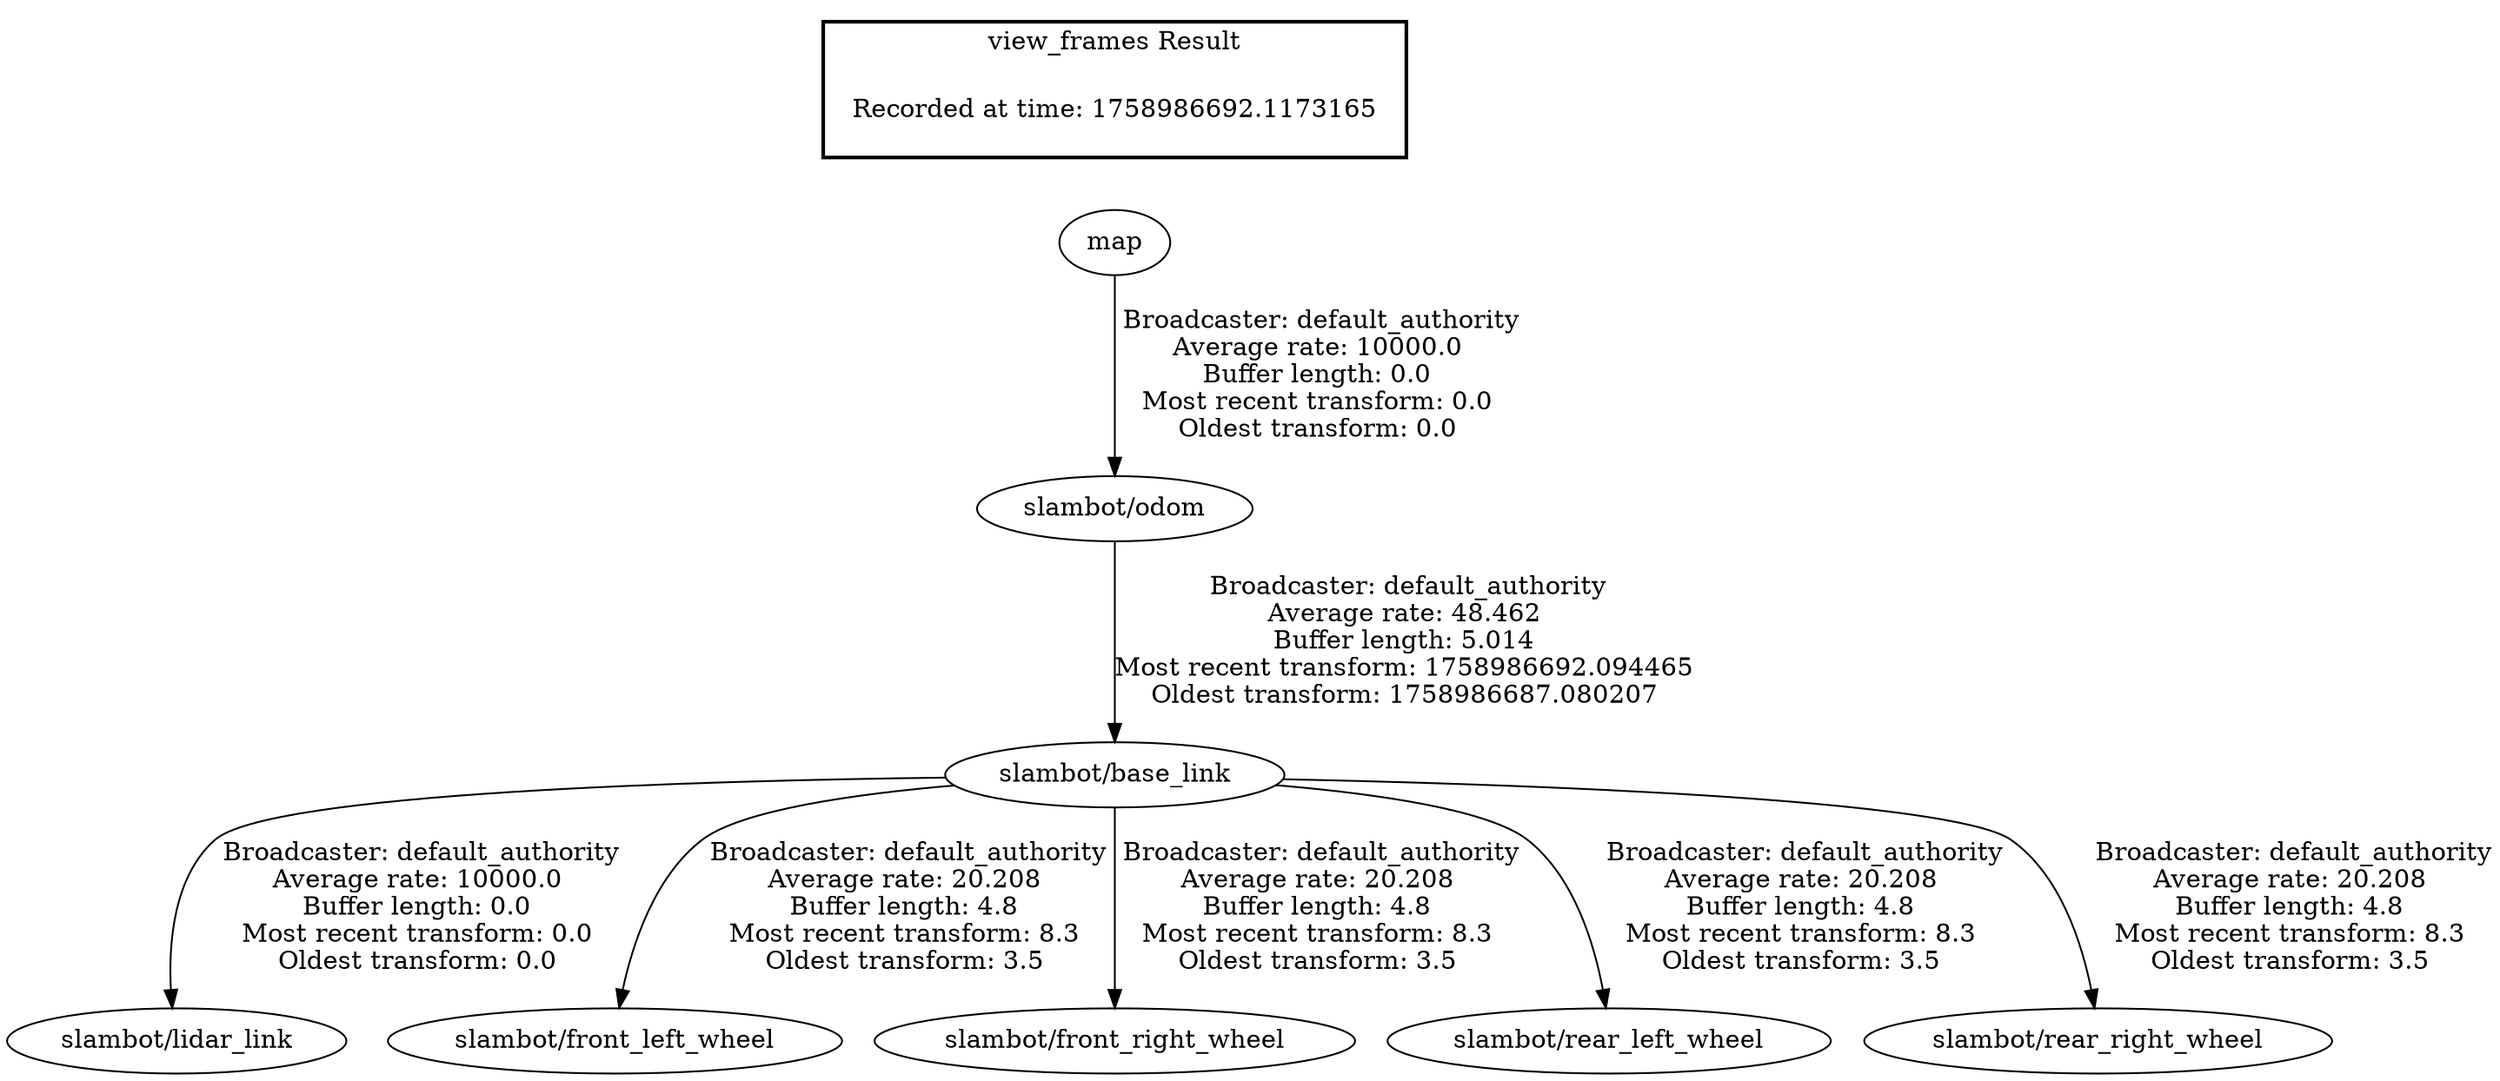 digraph G {
"slambot/odom" -> "slambot/base_link"[label=" Broadcaster: default_authority\nAverage rate: 48.462\nBuffer length: 5.014\nMost recent transform: 1758986692.094465\nOldest transform: 1758986687.080207\n"];
"map" -> "slambot/odom"[label=" Broadcaster: default_authority\nAverage rate: 10000.0\nBuffer length: 0.0\nMost recent transform: 0.0\nOldest transform: 0.0\n"];
"slambot/base_link" -> "slambot/lidar_link"[label=" Broadcaster: default_authority\nAverage rate: 10000.0\nBuffer length: 0.0\nMost recent transform: 0.0\nOldest transform: 0.0\n"];
"slambot/base_link" -> "slambot/front_left_wheel"[label=" Broadcaster: default_authority\nAverage rate: 20.208\nBuffer length: 4.8\nMost recent transform: 8.3\nOldest transform: 3.5\n"];
"slambot/base_link" -> "slambot/front_right_wheel"[label=" Broadcaster: default_authority\nAverage rate: 20.208\nBuffer length: 4.8\nMost recent transform: 8.3\nOldest transform: 3.5\n"];
"slambot/base_link" -> "slambot/rear_left_wheel"[label=" Broadcaster: default_authority\nAverage rate: 20.208\nBuffer length: 4.8\nMost recent transform: 8.3\nOldest transform: 3.5\n"];
"slambot/base_link" -> "slambot/rear_right_wheel"[label=" Broadcaster: default_authority\nAverage rate: 20.208\nBuffer length: 4.8\nMost recent transform: 8.3\nOldest transform: 3.5\n"];
edge [style=invis];
 subgraph cluster_legend { style=bold; color=black; label ="view_frames Result";
"Recorded at time: 1758986692.1173165"[ shape=plaintext ] ;
}->"map";
}